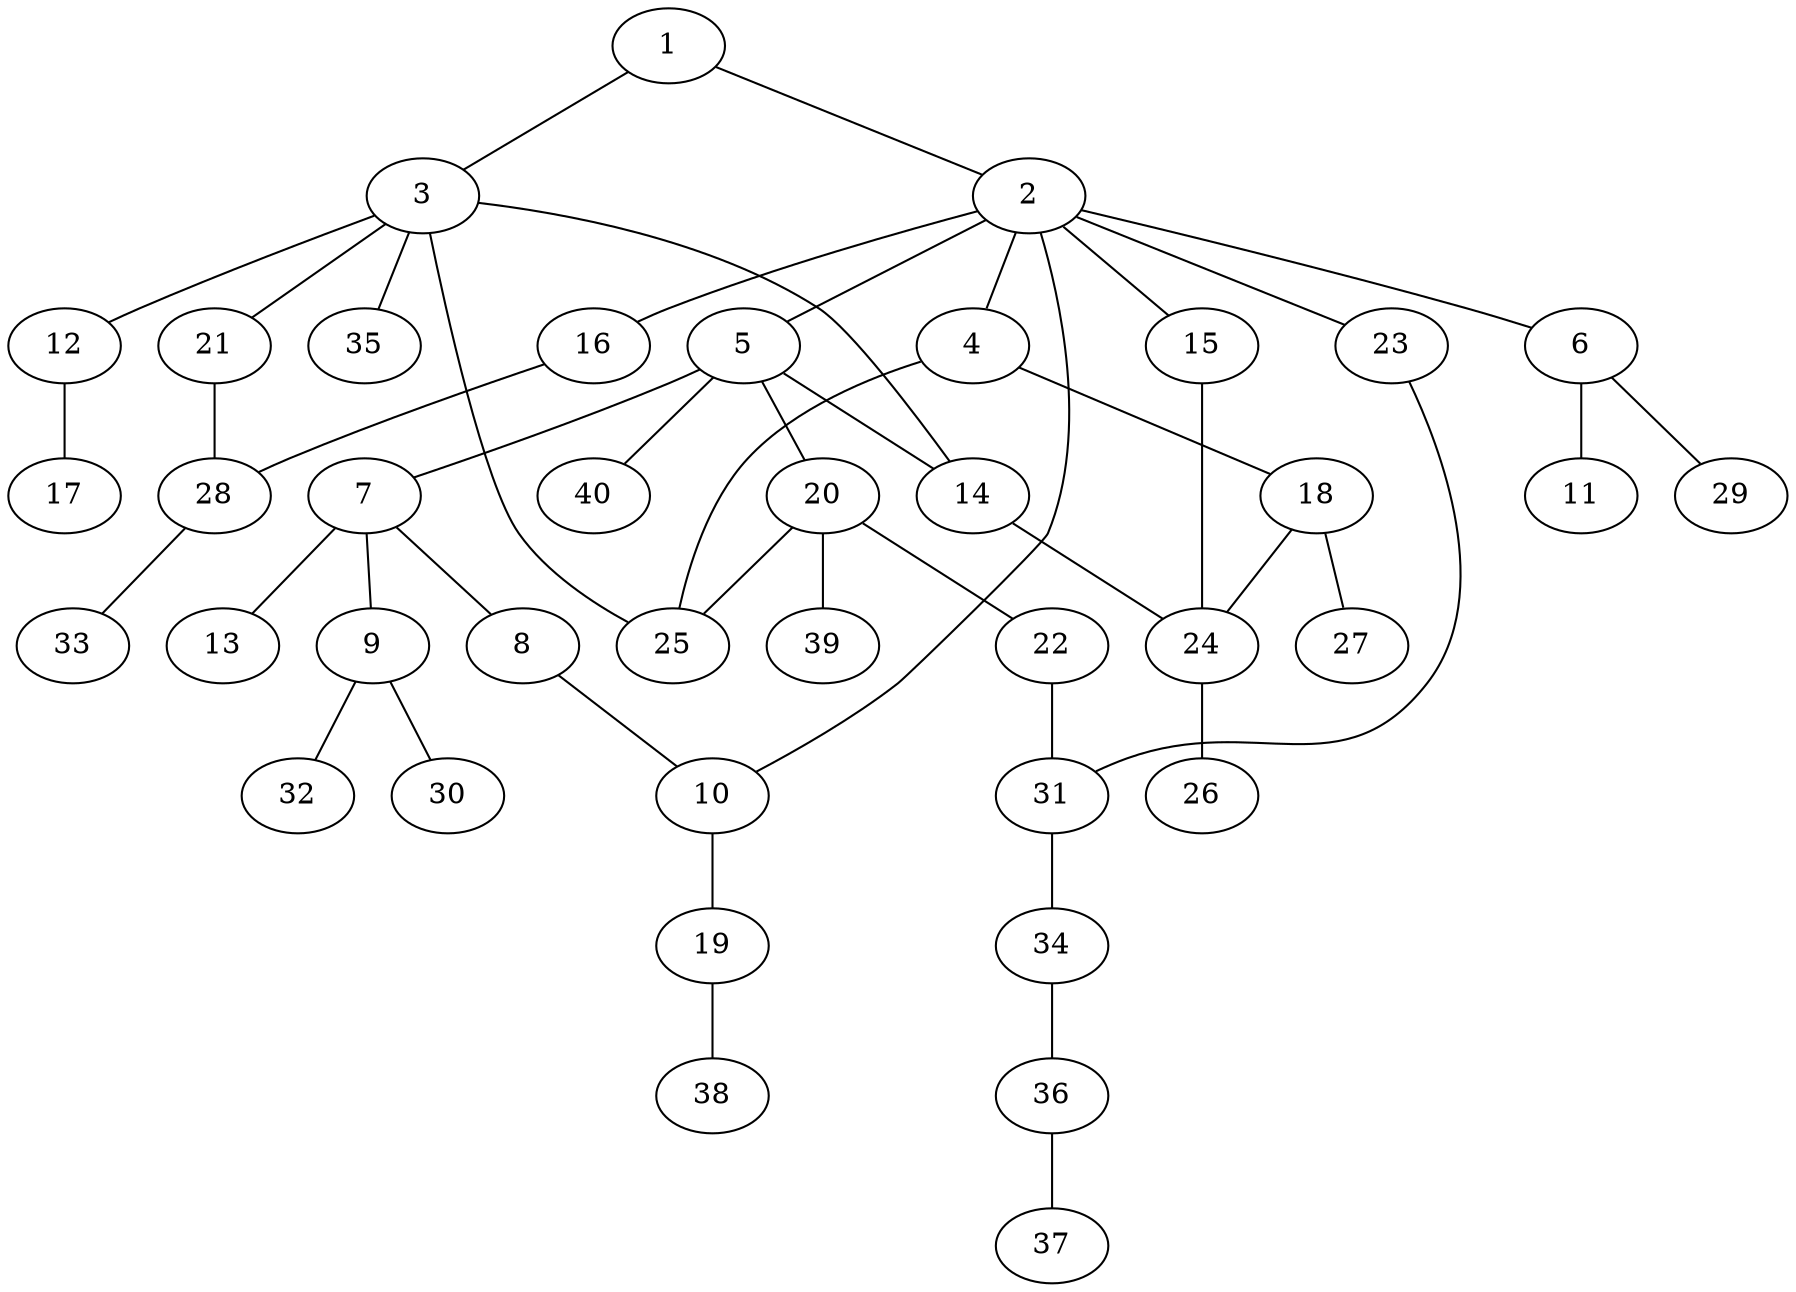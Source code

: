 graph graphname {1--2
1--3
2--4
2--5
2--6
2--10
2--15
2--16
2--23
3--12
3--14
3--21
3--25
3--35
4--18
4--25
5--7
5--14
5--20
5--40
6--11
6--29
7--8
7--9
7--13
8--10
9--30
9--32
10--19
12--17
14--24
15--24
16--28
18--24
18--27
19--38
20--22
20--25
20--39
21--28
22--31
23--31
24--26
28--33
31--34
34--36
36--37
}